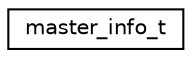 digraph "Graphical Class Hierarchy"
{
 // LATEX_PDF_SIZE
  edge [fontname="Helvetica",fontsize="10",labelfontname="Helvetica",labelfontsize="10"];
  node [fontname="Helvetica",fontsize="10",shape=record];
  rankdir="LR";
  Node0 [label="master_info_t",height=0.2,width=0.4,color="black", fillcolor="white", style="filled",URL="$structmaster__info__t.html",tooltip=" "];
}
